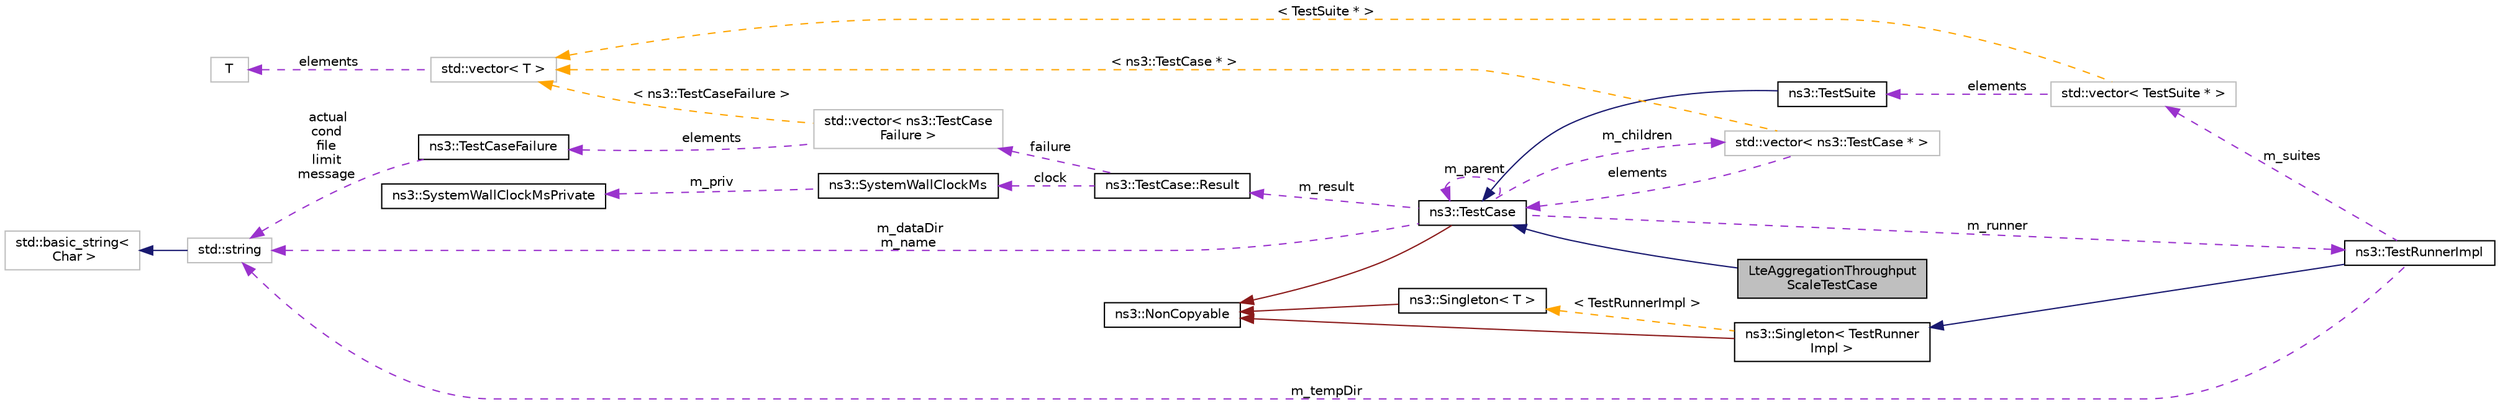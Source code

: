 digraph "LteAggregationThroughputScaleTestCase"
{
 // LATEX_PDF_SIZE
  edge [fontname="Helvetica",fontsize="10",labelfontname="Helvetica",labelfontsize="10"];
  node [fontname="Helvetica",fontsize="10",shape=record];
  rankdir="LR";
  Node1 [label="LteAggregationThroughput\lScaleTestCase",height=0.2,width=0.4,color="black", fillcolor="grey75", style="filled", fontcolor="black",tooltip="Testing that UE throughput scales linearly with number of component carriers."];
  Node2 -> Node1 [dir="back",color="midnightblue",fontsize="10",style="solid",fontname="Helvetica"];
  Node2 [label="ns3::TestCase",height=0.2,width=0.4,color="black", fillcolor="white", style="filled",URL="$classns3_1_1_test_case.html",tooltip="encapsulates test code"];
  Node3 -> Node2 [dir="back",color="firebrick4",fontsize="10",style="solid",fontname="Helvetica"];
  Node3 [label="ns3::NonCopyable",height=0.2,width=0.4,color="black", fillcolor="white", style="filled",URL="$classns3_1_1_non_copyable.html",tooltip="A base class for (non-Singleton) objects which shouldn't be copied."];
  Node4 -> Node2 [dir="back",color="darkorchid3",fontsize="10",style="dashed",label=" m_children" ,fontname="Helvetica"];
  Node4 [label="std::vector\< ns3::TestCase * \>",height=0.2,width=0.4,color="grey75", fillcolor="white", style="filled",tooltip=" "];
  Node2 -> Node4 [dir="back",color="darkorchid3",fontsize="10",style="dashed",label=" elements" ,fontname="Helvetica"];
  Node5 -> Node4 [dir="back",color="orange",fontsize="10",style="dashed",label=" \< ns3::TestCase * \>" ,fontname="Helvetica"];
  Node5 [label="std::vector\< T \>",height=0.2,width=0.4,color="grey75", fillcolor="white", style="filled",tooltip=" "];
  Node6 -> Node5 [dir="back",color="darkorchid3",fontsize="10",style="dashed",label=" elements" ,fontname="Helvetica"];
  Node6 [label="T",height=0.2,width=0.4,color="grey75", fillcolor="white", style="filled",tooltip=" "];
  Node7 -> Node2 [dir="back",color="darkorchid3",fontsize="10",style="dashed",label=" m_dataDir\nm_name" ,fontname="Helvetica"];
  Node7 [label="std::string",height=0.2,width=0.4,color="grey75", fillcolor="white", style="filled",tooltip=" "];
  Node8 -> Node7 [dir="back",color="midnightblue",fontsize="10",style="solid",fontname="Helvetica"];
  Node8 [label="std::basic_string\<\l Char \>",height=0.2,width=0.4,color="grey75", fillcolor="white", style="filled",tooltip=" "];
  Node9 -> Node2 [dir="back",color="darkorchid3",fontsize="10",style="dashed",label=" m_runner" ,fontname="Helvetica"];
  Node9 [label="ns3::TestRunnerImpl",height=0.2,width=0.4,color="black", fillcolor="white", style="filled",URL="$classns3_1_1_test_runner_impl.html",tooltip="Container for all tests."];
  Node10 -> Node9 [dir="back",color="midnightblue",fontsize="10",style="solid",fontname="Helvetica"];
  Node10 [label="ns3::Singleton\< TestRunner\lImpl \>",height=0.2,width=0.4,color="black", fillcolor="white", style="filled",URL="$classns3_1_1_singleton.html",tooltip=" "];
  Node3 -> Node10 [dir="back",color="firebrick4",fontsize="10",style="solid",fontname="Helvetica"];
  Node11 -> Node10 [dir="back",color="orange",fontsize="10",style="dashed",label=" \< TestRunnerImpl \>" ,fontname="Helvetica"];
  Node11 [label="ns3::Singleton\< T \>",height=0.2,width=0.4,color="black", fillcolor="white", style="filled",URL="$classns3_1_1_singleton.html",tooltip="A template singleton."];
  Node3 -> Node11 [dir="back",color="firebrick4",fontsize="10",style="solid",fontname="Helvetica"];
  Node12 -> Node9 [dir="back",color="darkorchid3",fontsize="10",style="dashed",label=" m_suites" ,fontname="Helvetica"];
  Node12 [label="std::vector\< TestSuite * \>",height=0.2,width=0.4,color="grey75", fillcolor="white", style="filled",tooltip=" "];
  Node13 -> Node12 [dir="back",color="darkorchid3",fontsize="10",style="dashed",label=" elements" ,fontname="Helvetica"];
  Node13 [label="ns3::TestSuite",height=0.2,width=0.4,color="black", fillcolor="white", style="filled",URL="$classns3_1_1_test_suite.html",tooltip="A suite of tests to run."];
  Node2 -> Node13 [dir="back",color="midnightblue",fontsize="10",style="solid",fontname="Helvetica"];
  Node5 -> Node12 [dir="back",color="orange",fontsize="10",style="dashed",label=" \< TestSuite * \>" ,fontname="Helvetica"];
  Node7 -> Node9 [dir="back",color="darkorchid3",fontsize="10",style="dashed",label=" m_tempDir" ,fontname="Helvetica"];
  Node2 -> Node2 [dir="back",color="darkorchid3",fontsize="10",style="dashed",label=" m_parent" ,fontname="Helvetica"];
  Node14 -> Node2 [dir="back",color="darkorchid3",fontsize="10",style="dashed",label=" m_result" ,fontname="Helvetica"];
  Node14 [label="ns3::TestCase::Result",height=0.2,width=0.4,color="black", fillcolor="white", style="filled",URL="$structns3_1_1_test_case_1_1_result.html",tooltip="Container for results from a TestCase."];
  Node15 -> Node14 [dir="back",color="darkorchid3",fontsize="10",style="dashed",label=" failure" ,fontname="Helvetica"];
  Node15 [label="std::vector\< ns3::TestCase\lFailure \>",height=0.2,width=0.4,color="grey75", fillcolor="white", style="filled",tooltip=" "];
  Node16 -> Node15 [dir="back",color="darkorchid3",fontsize="10",style="dashed",label=" elements" ,fontname="Helvetica"];
  Node16 [label="ns3::TestCaseFailure",height=0.2,width=0.4,color="black", fillcolor="white", style="filled",URL="$structns3_1_1_test_case_failure.html",tooltip="Container for details of a test failure."];
  Node7 -> Node16 [dir="back",color="darkorchid3",fontsize="10",style="dashed",label=" actual\ncond\nfile\nlimit\nmessage" ,fontname="Helvetica"];
  Node5 -> Node15 [dir="back",color="orange",fontsize="10",style="dashed",label=" \< ns3::TestCaseFailure \>" ,fontname="Helvetica"];
  Node17 -> Node14 [dir="back",color="darkorchid3",fontsize="10",style="dashed",label=" clock" ,fontname="Helvetica"];
  Node17 [label="ns3::SystemWallClockMs",height=0.2,width=0.4,color="black", fillcolor="white", style="filled",URL="$classns3_1_1_system_wall_clock_ms.html",tooltip="Measure elapsed wall clock time in milliseconds."];
  Node18 -> Node17 [dir="back",color="darkorchid3",fontsize="10",style="dashed",label=" m_priv" ,fontname="Helvetica"];
  Node18 [label="ns3::SystemWallClockMsPrivate",height=0.2,width=0.4,color="black", fillcolor="white", style="filled",URL="$classns3_1_1_system_wall_clock_ms_private.html",tooltip="System-dependent implementation for SystemWallClockMs."];
}
